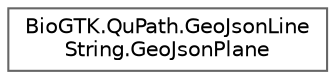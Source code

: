 digraph "Graphical Class Hierarchy"
{
 // LATEX_PDF_SIZE
  bgcolor="transparent";
  edge [fontname=Helvetica,fontsize=10,labelfontname=Helvetica,labelfontsize=10];
  node [fontname=Helvetica,fontsize=10,shape=box,height=0.2,width=0.4];
  rankdir="LR";
  Node0 [id="Node000000",label="BioGTK.QuPath.GeoJsonLine\lString.GeoJsonPlane",height=0.2,width=0.4,color="grey40", fillcolor="white", style="filled",URL="$class_bio_g_t_k_1_1_qu_path_1_1_geo_json_line_string_1_1_geo_json_plane.html",tooltip=" "];
}
